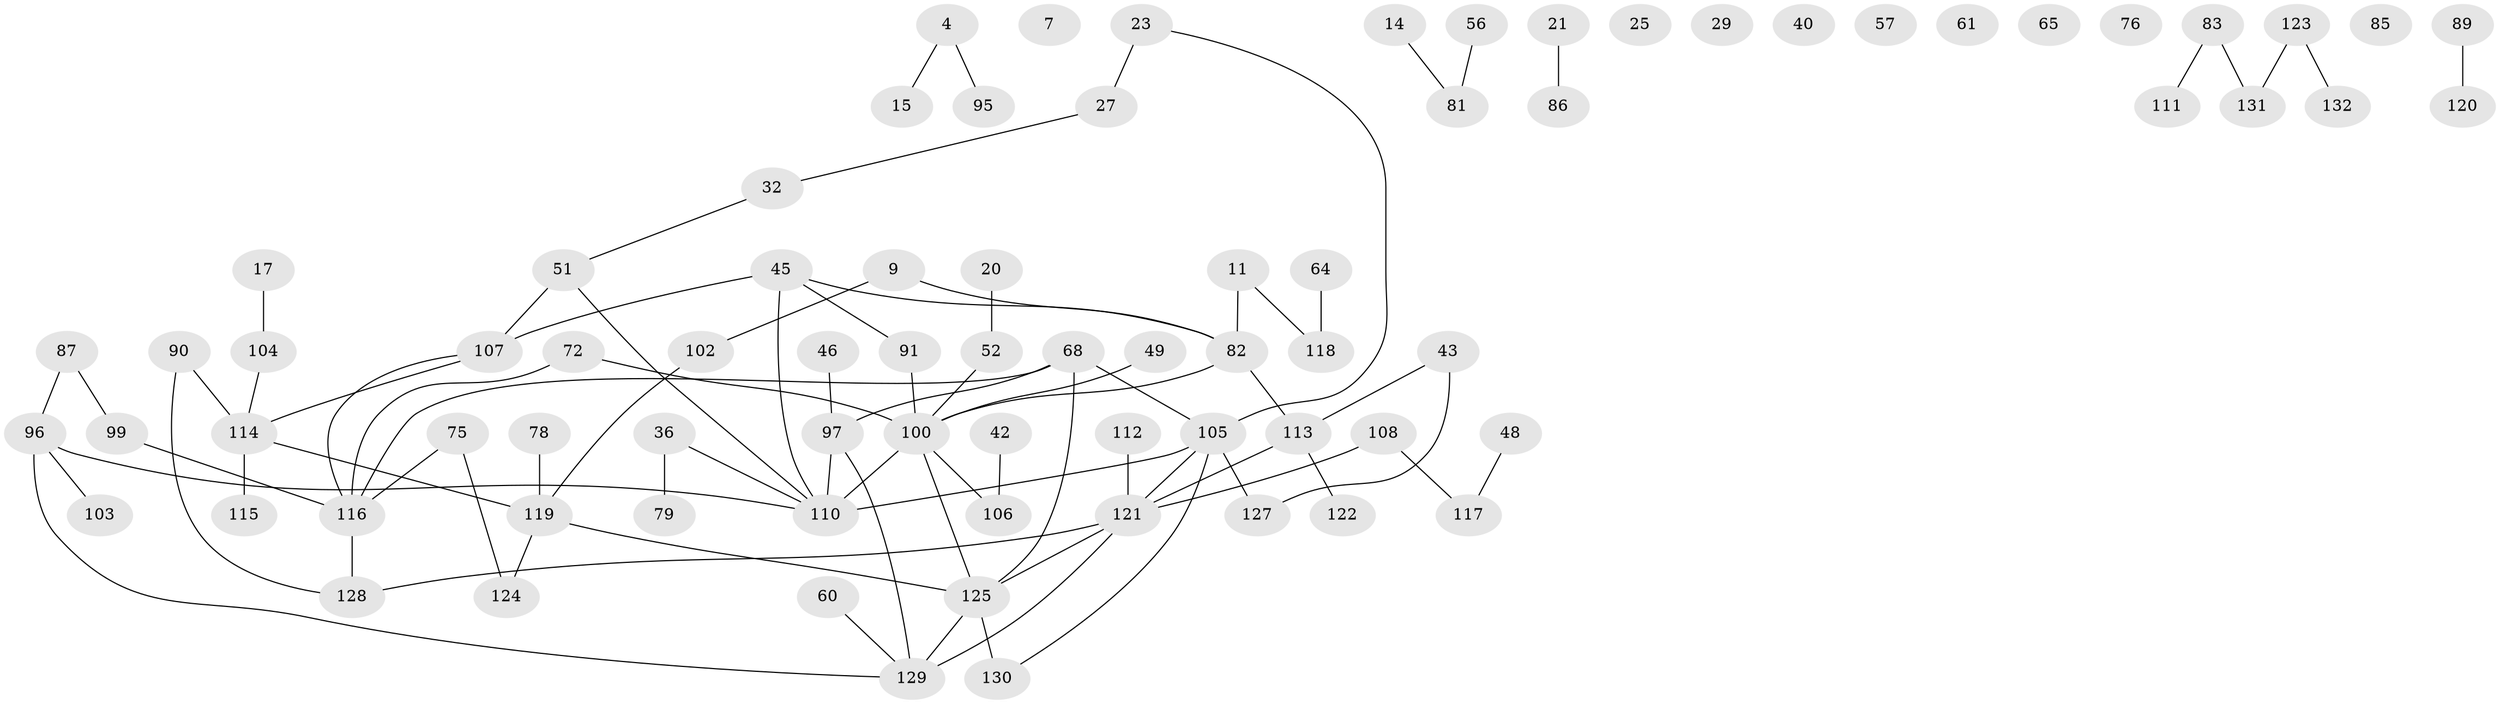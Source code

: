 // original degree distribution, {3: 0.15151515151515152, 2: 0.3333333333333333, 1: 0.22727272727272727, 0: 0.06818181818181818, 4: 0.15151515151515152, 5: 0.06060606060606061, 6: 0.007575757575757576}
// Generated by graph-tools (version 1.1) at 2025/44/03/04/25 21:44:09]
// undirected, 79 vertices, 85 edges
graph export_dot {
graph [start="1"]
  node [color=gray90,style=filled];
  4;
  7;
  9;
  11;
  14;
  15;
  17;
  20;
  21;
  23;
  25;
  27;
  29;
  32;
  36;
  40;
  42;
  43;
  45;
  46;
  48;
  49;
  51 [super="+50"];
  52;
  56;
  57;
  60;
  61;
  64;
  65;
  68 [super="+53"];
  72;
  75 [super="+6"];
  76;
  78;
  79;
  81 [super="+5"];
  82 [super="+63"];
  83;
  85;
  86;
  87;
  89;
  90;
  91;
  95;
  96;
  97;
  99;
  100 [super="+58+67"];
  102;
  103;
  104;
  105 [super="+22+80"];
  106;
  107 [super="+98"];
  108;
  110 [super="+26+94+59"];
  111;
  112;
  113;
  114 [super="+19+93+54+16"];
  115;
  116 [super="+44+73"];
  117;
  118;
  119 [super="+71"];
  120;
  121 [super="+12+24+38+62+92+39"];
  122;
  123 [super="+28+109"];
  124;
  125 [super="+74+77"];
  127;
  128 [super="+88"];
  129 [super="+70+126"];
  130 [super="+101"];
  131;
  132;
  4 -- 15;
  4 -- 95;
  9 -- 102;
  9 -- 82;
  11 -- 118;
  11 -- 82;
  14 -- 81;
  17 -- 104;
  20 -- 52;
  21 -- 86;
  23 -- 27;
  23 -- 105;
  27 -- 32;
  32 -- 51;
  36 -- 79;
  36 -- 110;
  42 -- 106;
  43 -- 113;
  43 -- 127;
  45 -- 91;
  45 -- 82;
  45 -- 110;
  45 -- 107;
  46 -- 97;
  48 -- 117;
  49 -- 100;
  51 -- 107 [weight=2];
  51 -- 110;
  52 -- 100;
  56 -- 81;
  60 -- 129;
  64 -- 118;
  68 -- 97;
  68 -- 105;
  68 -- 125;
  68 -- 116;
  72 -- 100 [weight=2];
  72 -- 116;
  75 -- 124;
  75 -- 116;
  78 -- 119;
  82 -- 113;
  82 -- 100 [weight=3];
  83 -- 111;
  83 -- 131;
  87 -- 96;
  87 -- 99;
  89 -- 120;
  90 -- 114;
  90 -- 128;
  91 -- 100;
  96 -- 103;
  96 -- 110;
  96 -- 129;
  97 -- 110;
  97 -- 129;
  99 -- 116;
  100 -- 106;
  100 -- 110 [weight=3];
  100 -- 125 [weight=2];
  102 -- 119;
  104 -- 114;
  105 -- 130 [weight=2];
  105 -- 127;
  105 -- 110 [weight=2];
  105 -- 121;
  107 -- 114;
  107 -- 116;
  108 -- 117;
  108 -- 121;
  112 -- 121;
  113 -- 122;
  113 -- 121;
  114 -- 115;
  114 -- 119;
  116 -- 128 [weight=2];
  119 -- 124;
  119 -- 125;
  121 -- 129 [weight=2];
  121 -- 125;
  121 -- 128;
  123 -- 132;
  123 -- 131;
  125 -- 129 [weight=2];
  125 -- 130 [weight=3];
}
